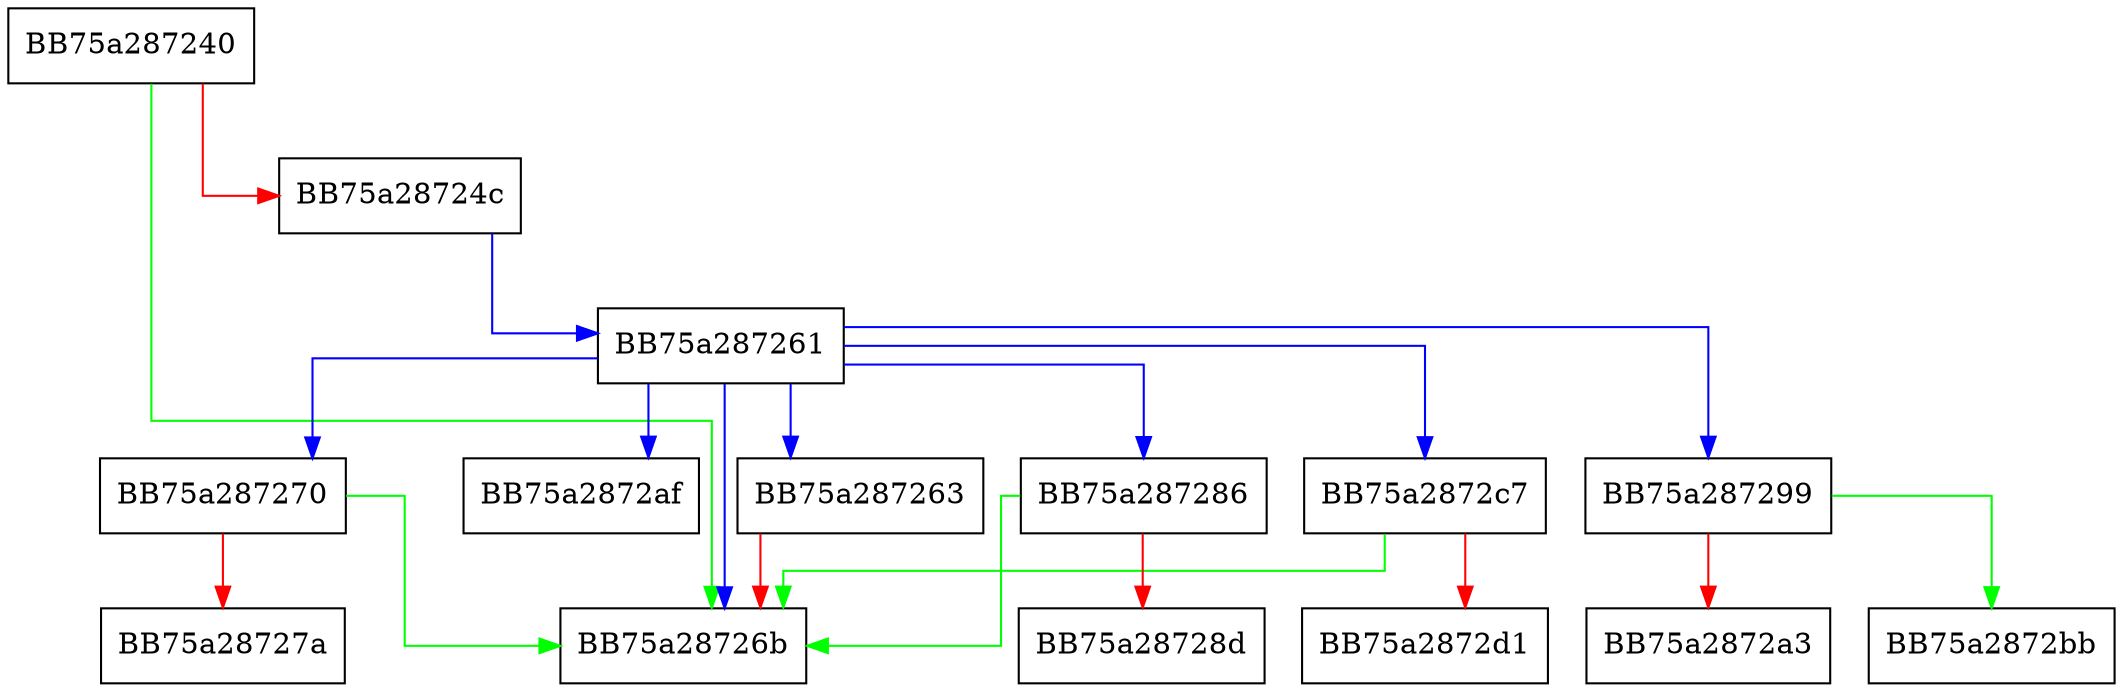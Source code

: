 digraph freeP4 {
  node [shape="box"];
  graph [splines=ortho];
  BB75a287240 -> BB75a28726b [color="green"];
  BB75a287240 -> BB75a28724c [color="red"];
  BB75a28724c -> BB75a287261 [color="blue"];
  BB75a287261 -> BB75a287263 [color="blue"];
  BB75a287261 -> BB75a2872af [color="blue"];
  BB75a287261 -> BB75a2872c7 [color="blue"];
  BB75a287261 -> BB75a287299 [color="blue"];
  BB75a287261 -> BB75a28726b [color="blue"];
  BB75a287261 -> BB75a287270 [color="blue"];
  BB75a287261 -> BB75a287286 [color="blue"];
  BB75a287263 -> BB75a28726b [color="red"];
  BB75a287270 -> BB75a28726b [color="green"];
  BB75a287270 -> BB75a28727a [color="red"];
  BB75a287286 -> BB75a28726b [color="green"];
  BB75a287286 -> BB75a28728d [color="red"];
  BB75a287299 -> BB75a2872bb [color="green"];
  BB75a287299 -> BB75a2872a3 [color="red"];
  BB75a2872c7 -> BB75a28726b [color="green"];
  BB75a2872c7 -> BB75a2872d1 [color="red"];
}